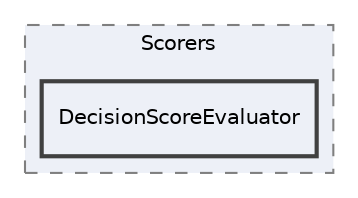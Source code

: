 digraph "Runtime/Services/Scorers/DecisionScoreEvaluator"
{
 // LATEX_PDF_SIZE
  edge [fontname="Helvetica",fontsize="10",labelfontname="Helvetica",labelfontsize="10"];
  node [fontname="Helvetica",fontsize="10",shape=record];
  compound=true
  subgraph clusterdir_6abfd2fe1c2df22957b54631287376f7 {
    graph [ bgcolor="#edf0f7", pencolor="grey50", style="filled,dashed,", label="Scorers", fontname="Helvetica", fontsize="10", URL="dir_6abfd2fe1c2df22957b54631287376f7.html"]
  dir_407ba079b7d27412de20913d045b9794 [shape=box, label="DecisionScoreEvaluator", style="filled,bold,", fillcolor="#edf0f7", color="grey25", URL="dir_407ba079b7d27412de20913d045b9794.html"];
  }
}
